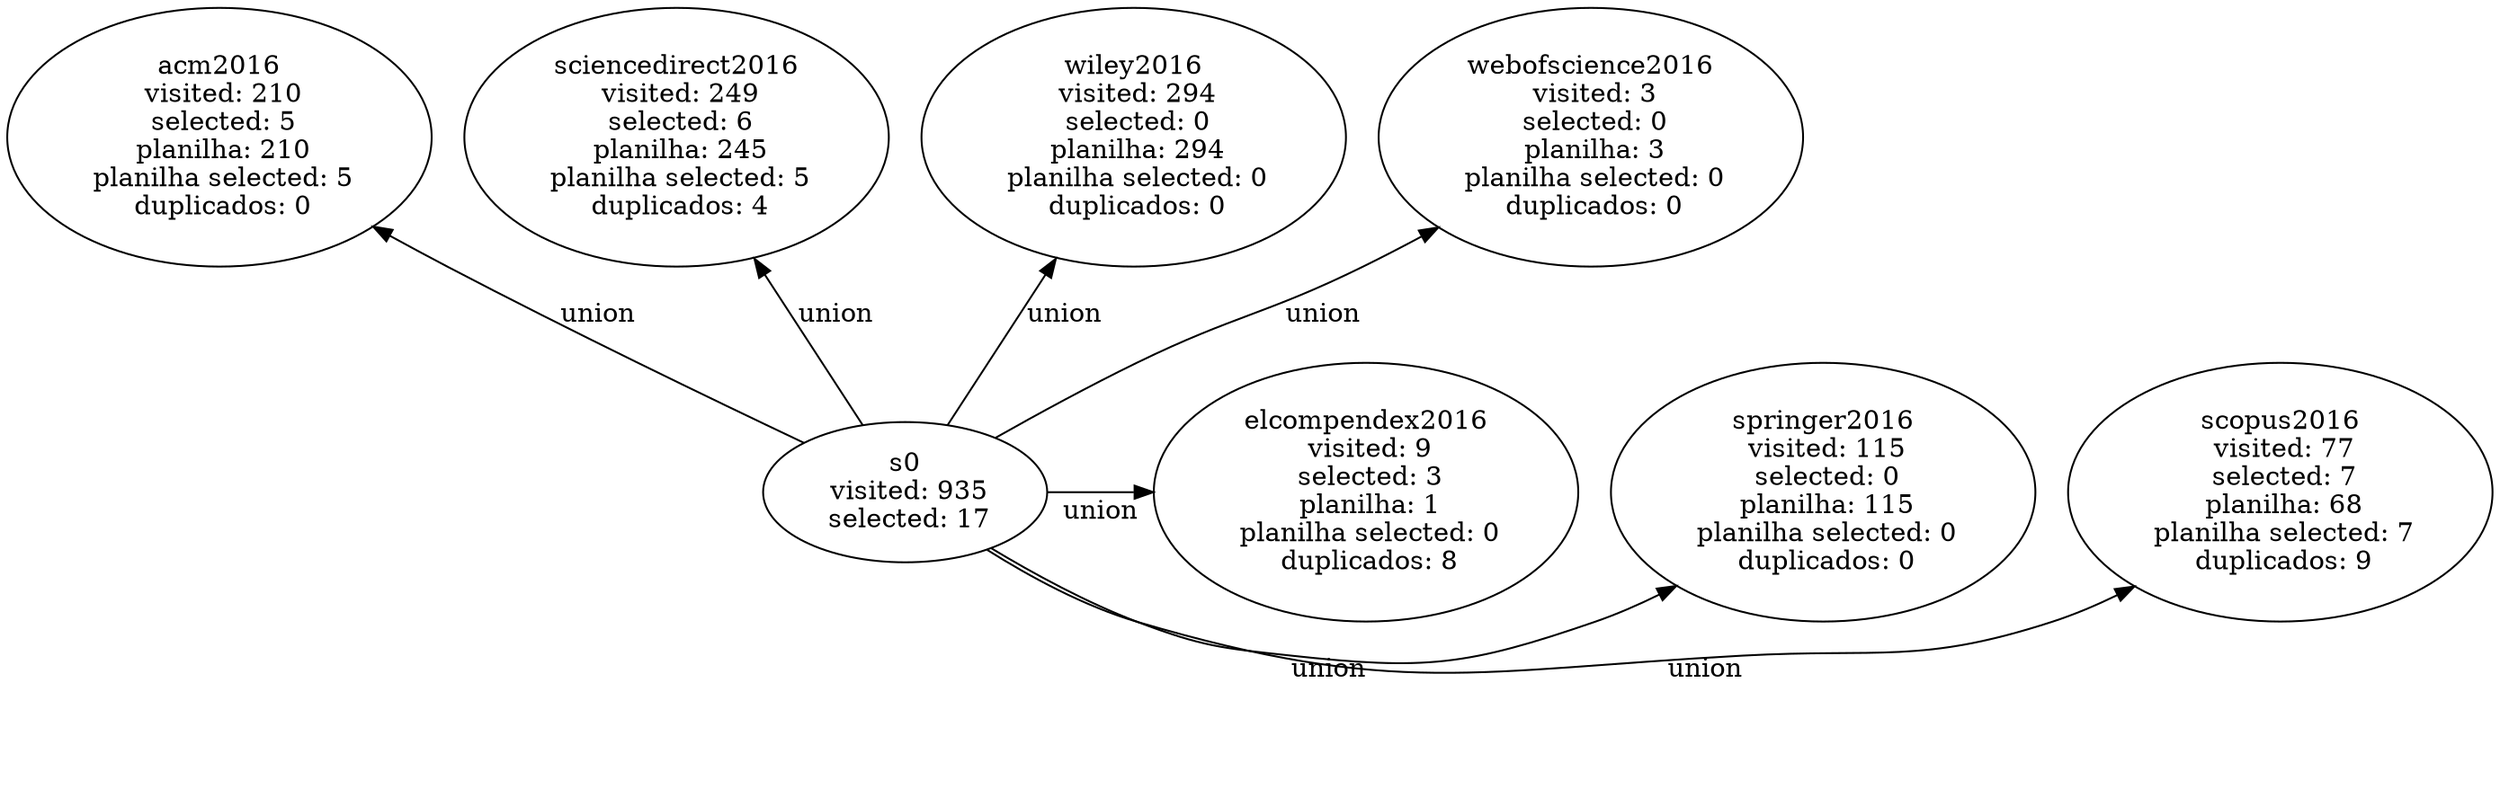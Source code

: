 digraph G {
  //edge [fontsize=32]
  rankdir="BT";
  //node [shape=box]
  


  s0 [label="s0\n visited: 935\n selected: 17"];
  s0 -> scopus2016 [label="union"];
  s0 -> springer2016 [label="union"];
  s0 -> acm2016 [label="union"];
  s0 -> sciencedirect2016 [label="union"];
  s0 -> wiley2016 [label="union"];
  s0 -> webofscience2016 [label="union"];
  s0 -> elcompendex2016 [label="union"];

  scopus2016 [label="scopus2016\n visited: 77\n selected: 7\n planilha: 68\n planilha selected: 7\n duplicados: 9"];

  springer2016 [label="springer2016\n visited: 115\n selected: 0\n planilha: 115\n planilha selected: 0\n duplicados: 0"];

  acm2016 [label="acm2016\n visited: 210\n selected: 5\n planilha: 210\n planilha selected: 5\n duplicados: 0"];

  sciencedirect2016 [label="sciencedirect2016\n visited: 249\n selected: 6\n planilha: 245\n planilha selected: 5\n duplicados: 4"];

  wiley2016 [label="wiley2016\n visited: 294\n selected: 0\n planilha: 294\n planilha selected: 0\n duplicados: 0"];

  webofscience2016 [label="webofscience2016\n visited: 3\n selected: 0\n planilha: 3\n planilha selected: 0\n duplicados: 0"];

  elcompendex2016 [label="elcompendex2016\n visited: 9\n selected: 3\n planilha: 1\n planilha selected: 0\n duplicados: 8"];

  {rank=same scopus2016 elcompendex2016 springer2016 s0}
  scopus2016 -> s0 [style=invis]
}